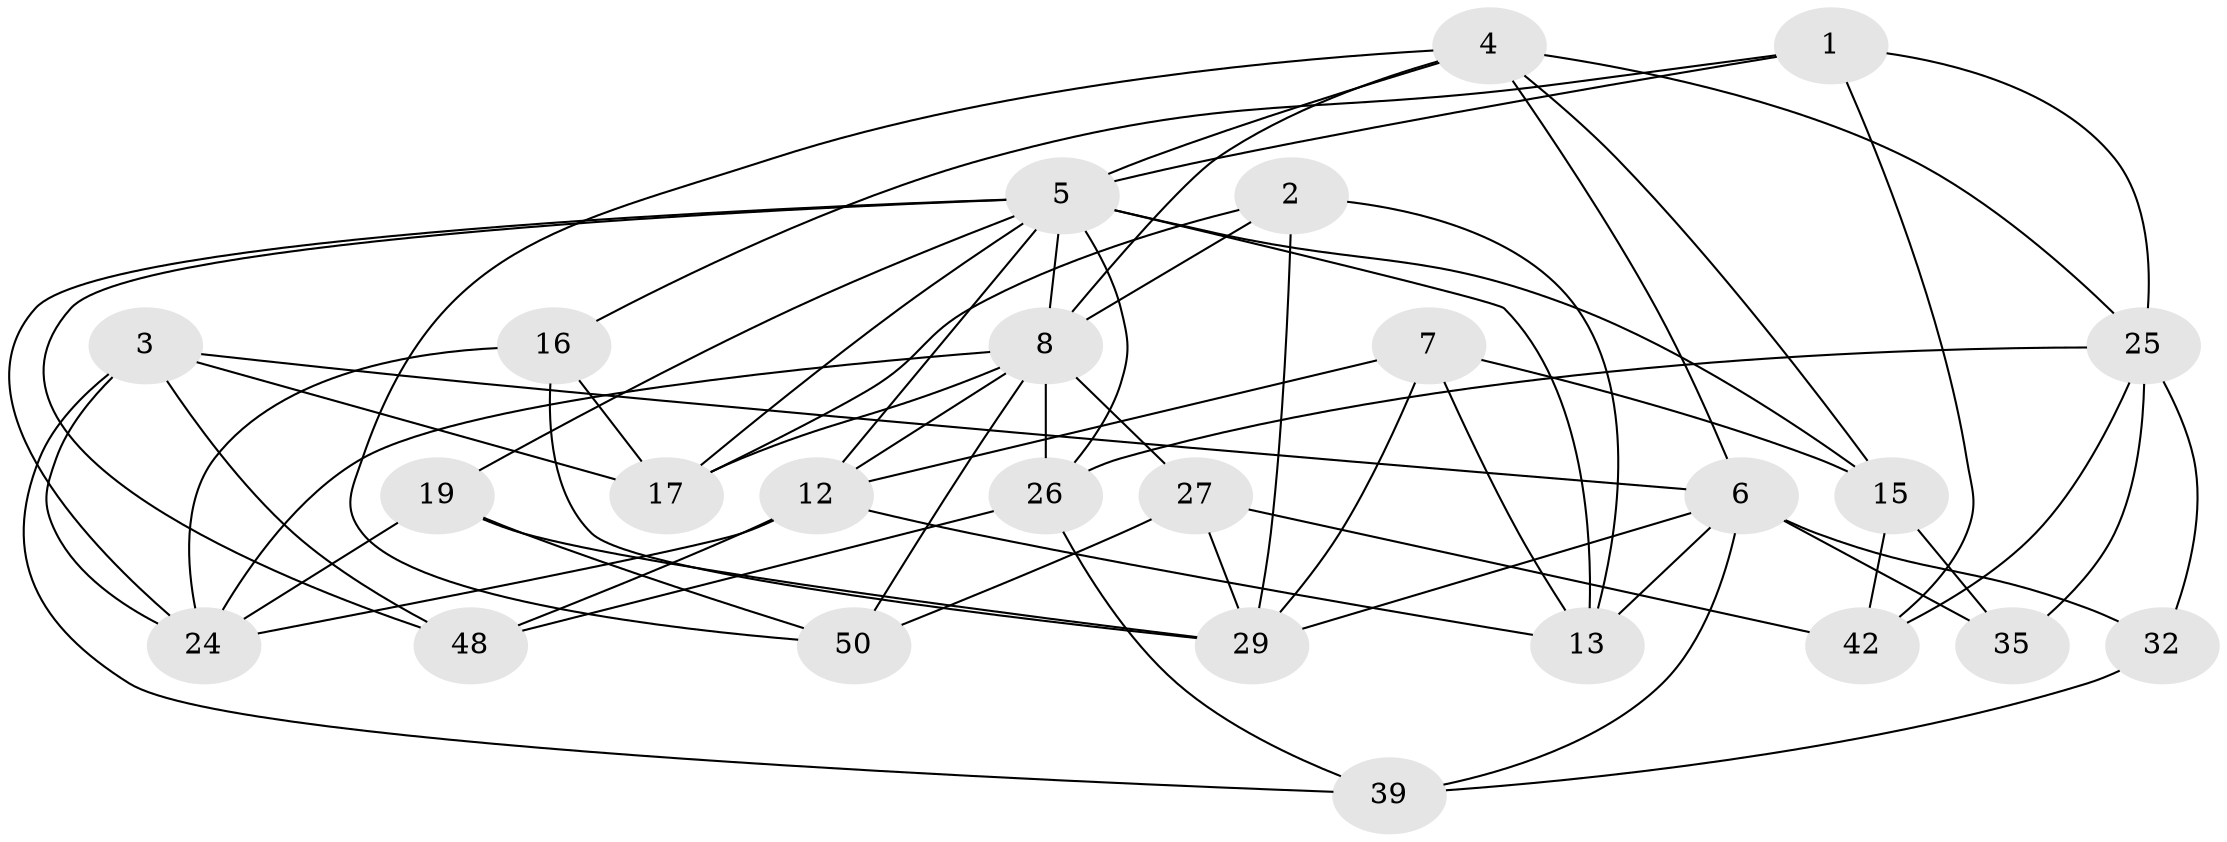 // original degree distribution, {4: 1.0}
// Generated by graph-tools (version 1.1) at 2025/20/03/04/25 18:20:38]
// undirected, 25 vertices, 64 edges
graph export_dot {
graph [start="1"]
  node [color=gray90,style=filled];
  1;
  2 [super="+34+22"];
  3 [super="+47"];
  4 [super="+18+37"];
  5 [super="+11+21+9"];
  6 [super="+10+14"];
  7;
  8 [super="+43+49+20"];
  12 [super="+36"];
  13 [super="+45"];
  15 [super="+38"];
  16;
  17 [super="+44"];
  19;
  24 [super="+33"];
  25 [super="+30+28"];
  26 [super="+31"];
  27;
  29 [super="+46"];
  32;
  35;
  39;
  42;
  48;
  50;
  1 -- 16;
  1 -- 42;
  1 -- 25;
  1 -- 5;
  2 -- 13 [weight=2];
  2 -- 8 [weight=4];
  2 -- 17;
  2 -- 29;
  3 -- 39;
  3 -- 17 [weight=2];
  3 -- 6;
  3 -- 24;
  3 -- 48;
  4 -- 6;
  4 -- 5 [weight=2];
  4 -- 25 [weight=2];
  4 -- 8;
  4 -- 50;
  4 -- 15;
  5 -- 8;
  5 -- 48;
  5 -- 19;
  5 -- 13;
  5 -- 26 [weight=2];
  5 -- 15 [weight=2];
  5 -- 12;
  5 -- 17;
  5 -- 24;
  6 -- 32 [weight=2];
  6 -- 13;
  6 -- 35;
  6 -- 39;
  6 -- 29;
  7 -- 13;
  7 -- 29;
  7 -- 12;
  7 -- 15;
  8 -- 26;
  8 -- 27;
  8 -- 17;
  8 -- 50;
  8 -- 12;
  8 -- 24;
  12 -- 48;
  12 -- 13;
  12 -- 24;
  15 -- 42;
  15 -- 35;
  16 -- 17;
  16 -- 24;
  16 -- 29;
  19 -- 24;
  19 -- 50;
  19 -- 29;
  25 -- 35 [weight=2];
  25 -- 32;
  25 -- 26;
  25 -- 42;
  26 -- 48;
  26 -- 39;
  27 -- 29;
  27 -- 42;
  27 -- 50;
  32 -- 39;
}
